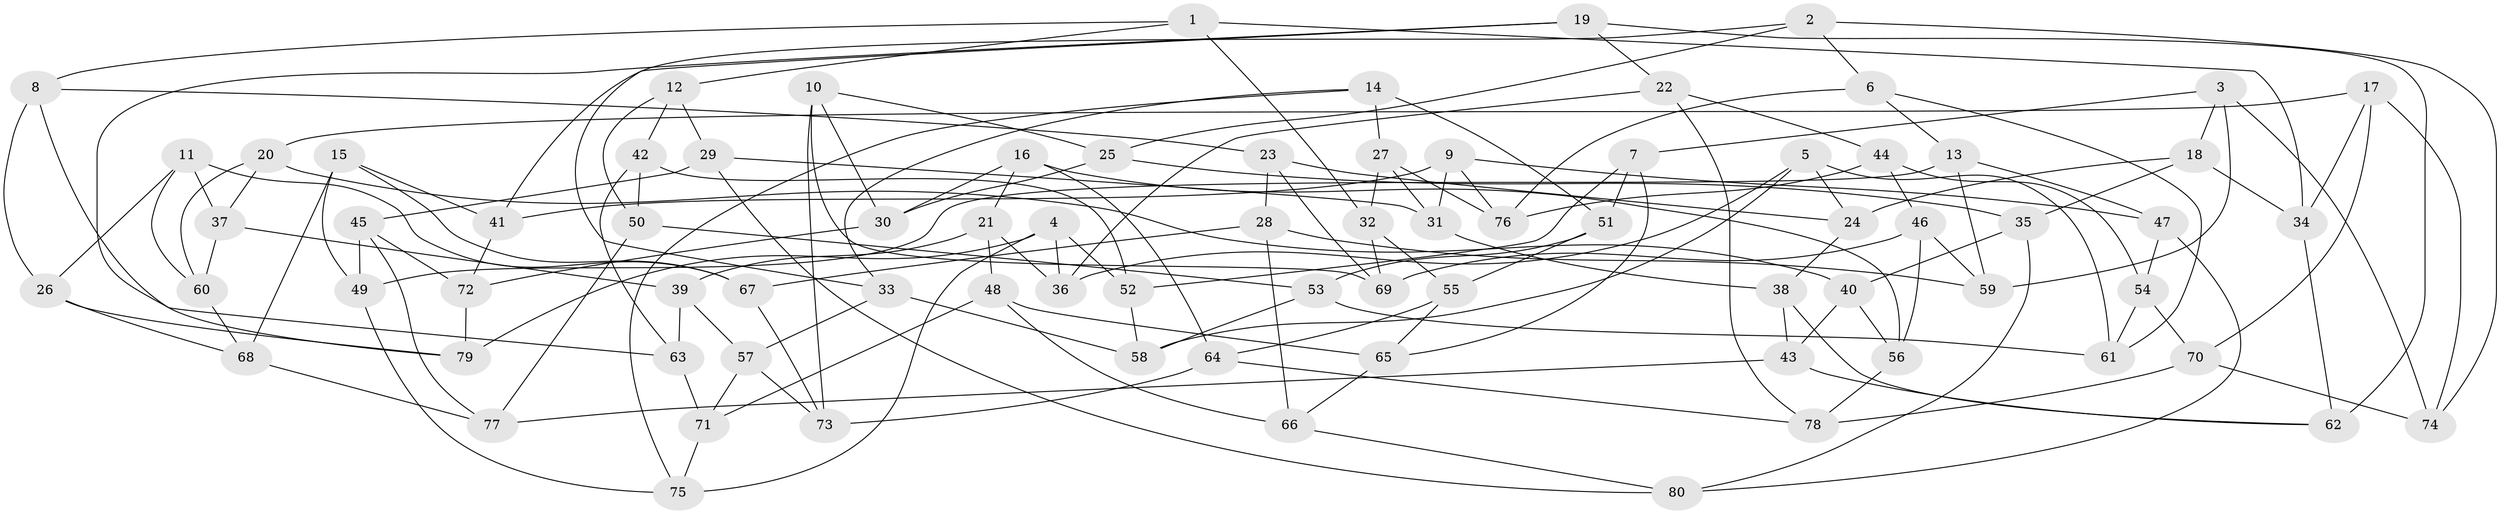 // Generated by graph-tools (version 1.1) at 2025/03/03/09/25 03:03:09]
// undirected, 80 vertices, 160 edges
graph export_dot {
graph [start="1"]
  node [color=gray90,style=filled];
  1;
  2;
  3;
  4;
  5;
  6;
  7;
  8;
  9;
  10;
  11;
  12;
  13;
  14;
  15;
  16;
  17;
  18;
  19;
  20;
  21;
  22;
  23;
  24;
  25;
  26;
  27;
  28;
  29;
  30;
  31;
  32;
  33;
  34;
  35;
  36;
  37;
  38;
  39;
  40;
  41;
  42;
  43;
  44;
  45;
  46;
  47;
  48;
  49;
  50;
  51;
  52;
  53;
  54;
  55;
  56;
  57;
  58;
  59;
  60;
  61;
  62;
  63;
  64;
  65;
  66;
  67;
  68;
  69;
  70;
  71;
  72;
  73;
  74;
  75;
  76;
  77;
  78;
  79;
  80;
  1 -- 8;
  1 -- 12;
  1 -- 32;
  1 -- 34;
  2 -- 41;
  2 -- 25;
  2 -- 74;
  2 -- 6;
  3 -- 74;
  3 -- 18;
  3 -- 59;
  3 -- 7;
  4 -- 36;
  4 -- 75;
  4 -- 79;
  4 -- 52;
  5 -- 36;
  5 -- 24;
  5 -- 61;
  5 -- 58;
  6 -- 76;
  6 -- 13;
  6 -- 61;
  7 -- 65;
  7 -- 51;
  7 -- 52;
  8 -- 26;
  8 -- 23;
  8 -- 63;
  9 -- 47;
  9 -- 76;
  9 -- 41;
  9 -- 31;
  10 -- 69;
  10 -- 73;
  10 -- 25;
  10 -- 30;
  11 -- 67;
  11 -- 37;
  11 -- 26;
  11 -- 60;
  12 -- 50;
  12 -- 42;
  12 -- 29;
  13 -- 59;
  13 -- 47;
  13 -- 49;
  14 -- 51;
  14 -- 33;
  14 -- 75;
  14 -- 27;
  15 -- 49;
  15 -- 67;
  15 -- 68;
  15 -- 41;
  16 -- 21;
  16 -- 56;
  16 -- 64;
  16 -- 30;
  17 -- 34;
  17 -- 20;
  17 -- 70;
  17 -- 74;
  18 -- 35;
  18 -- 24;
  18 -- 34;
  19 -- 33;
  19 -- 62;
  19 -- 79;
  19 -- 22;
  20 -- 60;
  20 -- 37;
  20 -- 40;
  21 -- 39;
  21 -- 48;
  21 -- 36;
  22 -- 78;
  22 -- 36;
  22 -- 44;
  23 -- 69;
  23 -- 24;
  23 -- 28;
  24 -- 38;
  25 -- 30;
  25 -- 35;
  26 -- 79;
  26 -- 68;
  27 -- 32;
  27 -- 76;
  27 -- 31;
  28 -- 67;
  28 -- 59;
  28 -- 66;
  29 -- 31;
  29 -- 45;
  29 -- 80;
  30 -- 72;
  31 -- 38;
  32 -- 69;
  32 -- 55;
  33 -- 57;
  33 -- 58;
  34 -- 62;
  35 -- 40;
  35 -- 80;
  37 -- 60;
  37 -- 39;
  38 -- 62;
  38 -- 43;
  39 -- 57;
  39 -- 63;
  40 -- 56;
  40 -- 43;
  41 -- 72;
  42 -- 52;
  42 -- 63;
  42 -- 50;
  43 -- 62;
  43 -- 77;
  44 -- 46;
  44 -- 76;
  44 -- 54;
  45 -- 72;
  45 -- 49;
  45 -- 77;
  46 -- 59;
  46 -- 69;
  46 -- 56;
  47 -- 80;
  47 -- 54;
  48 -- 65;
  48 -- 66;
  48 -- 71;
  49 -- 75;
  50 -- 53;
  50 -- 77;
  51 -- 55;
  51 -- 53;
  52 -- 58;
  53 -- 58;
  53 -- 61;
  54 -- 70;
  54 -- 61;
  55 -- 65;
  55 -- 64;
  56 -- 78;
  57 -- 73;
  57 -- 71;
  60 -- 68;
  63 -- 71;
  64 -- 78;
  64 -- 73;
  65 -- 66;
  66 -- 80;
  67 -- 73;
  68 -- 77;
  70 -- 74;
  70 -- 78;
  71 -- 75;
  72 -- 79;
}
